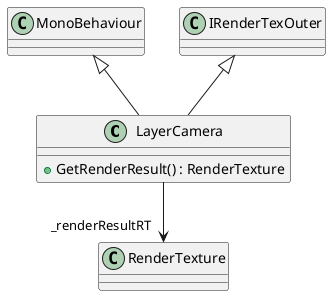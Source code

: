 @startuml
class LayerCamera {
    + GetRenderResult() : RenderTexture
}
MonoBehaviour <|-- LayerCamera
IRenderTexOuter <|-- LayerCamera
LayerCamera --> "_renderResultRT" RenderTexture
@enduml
